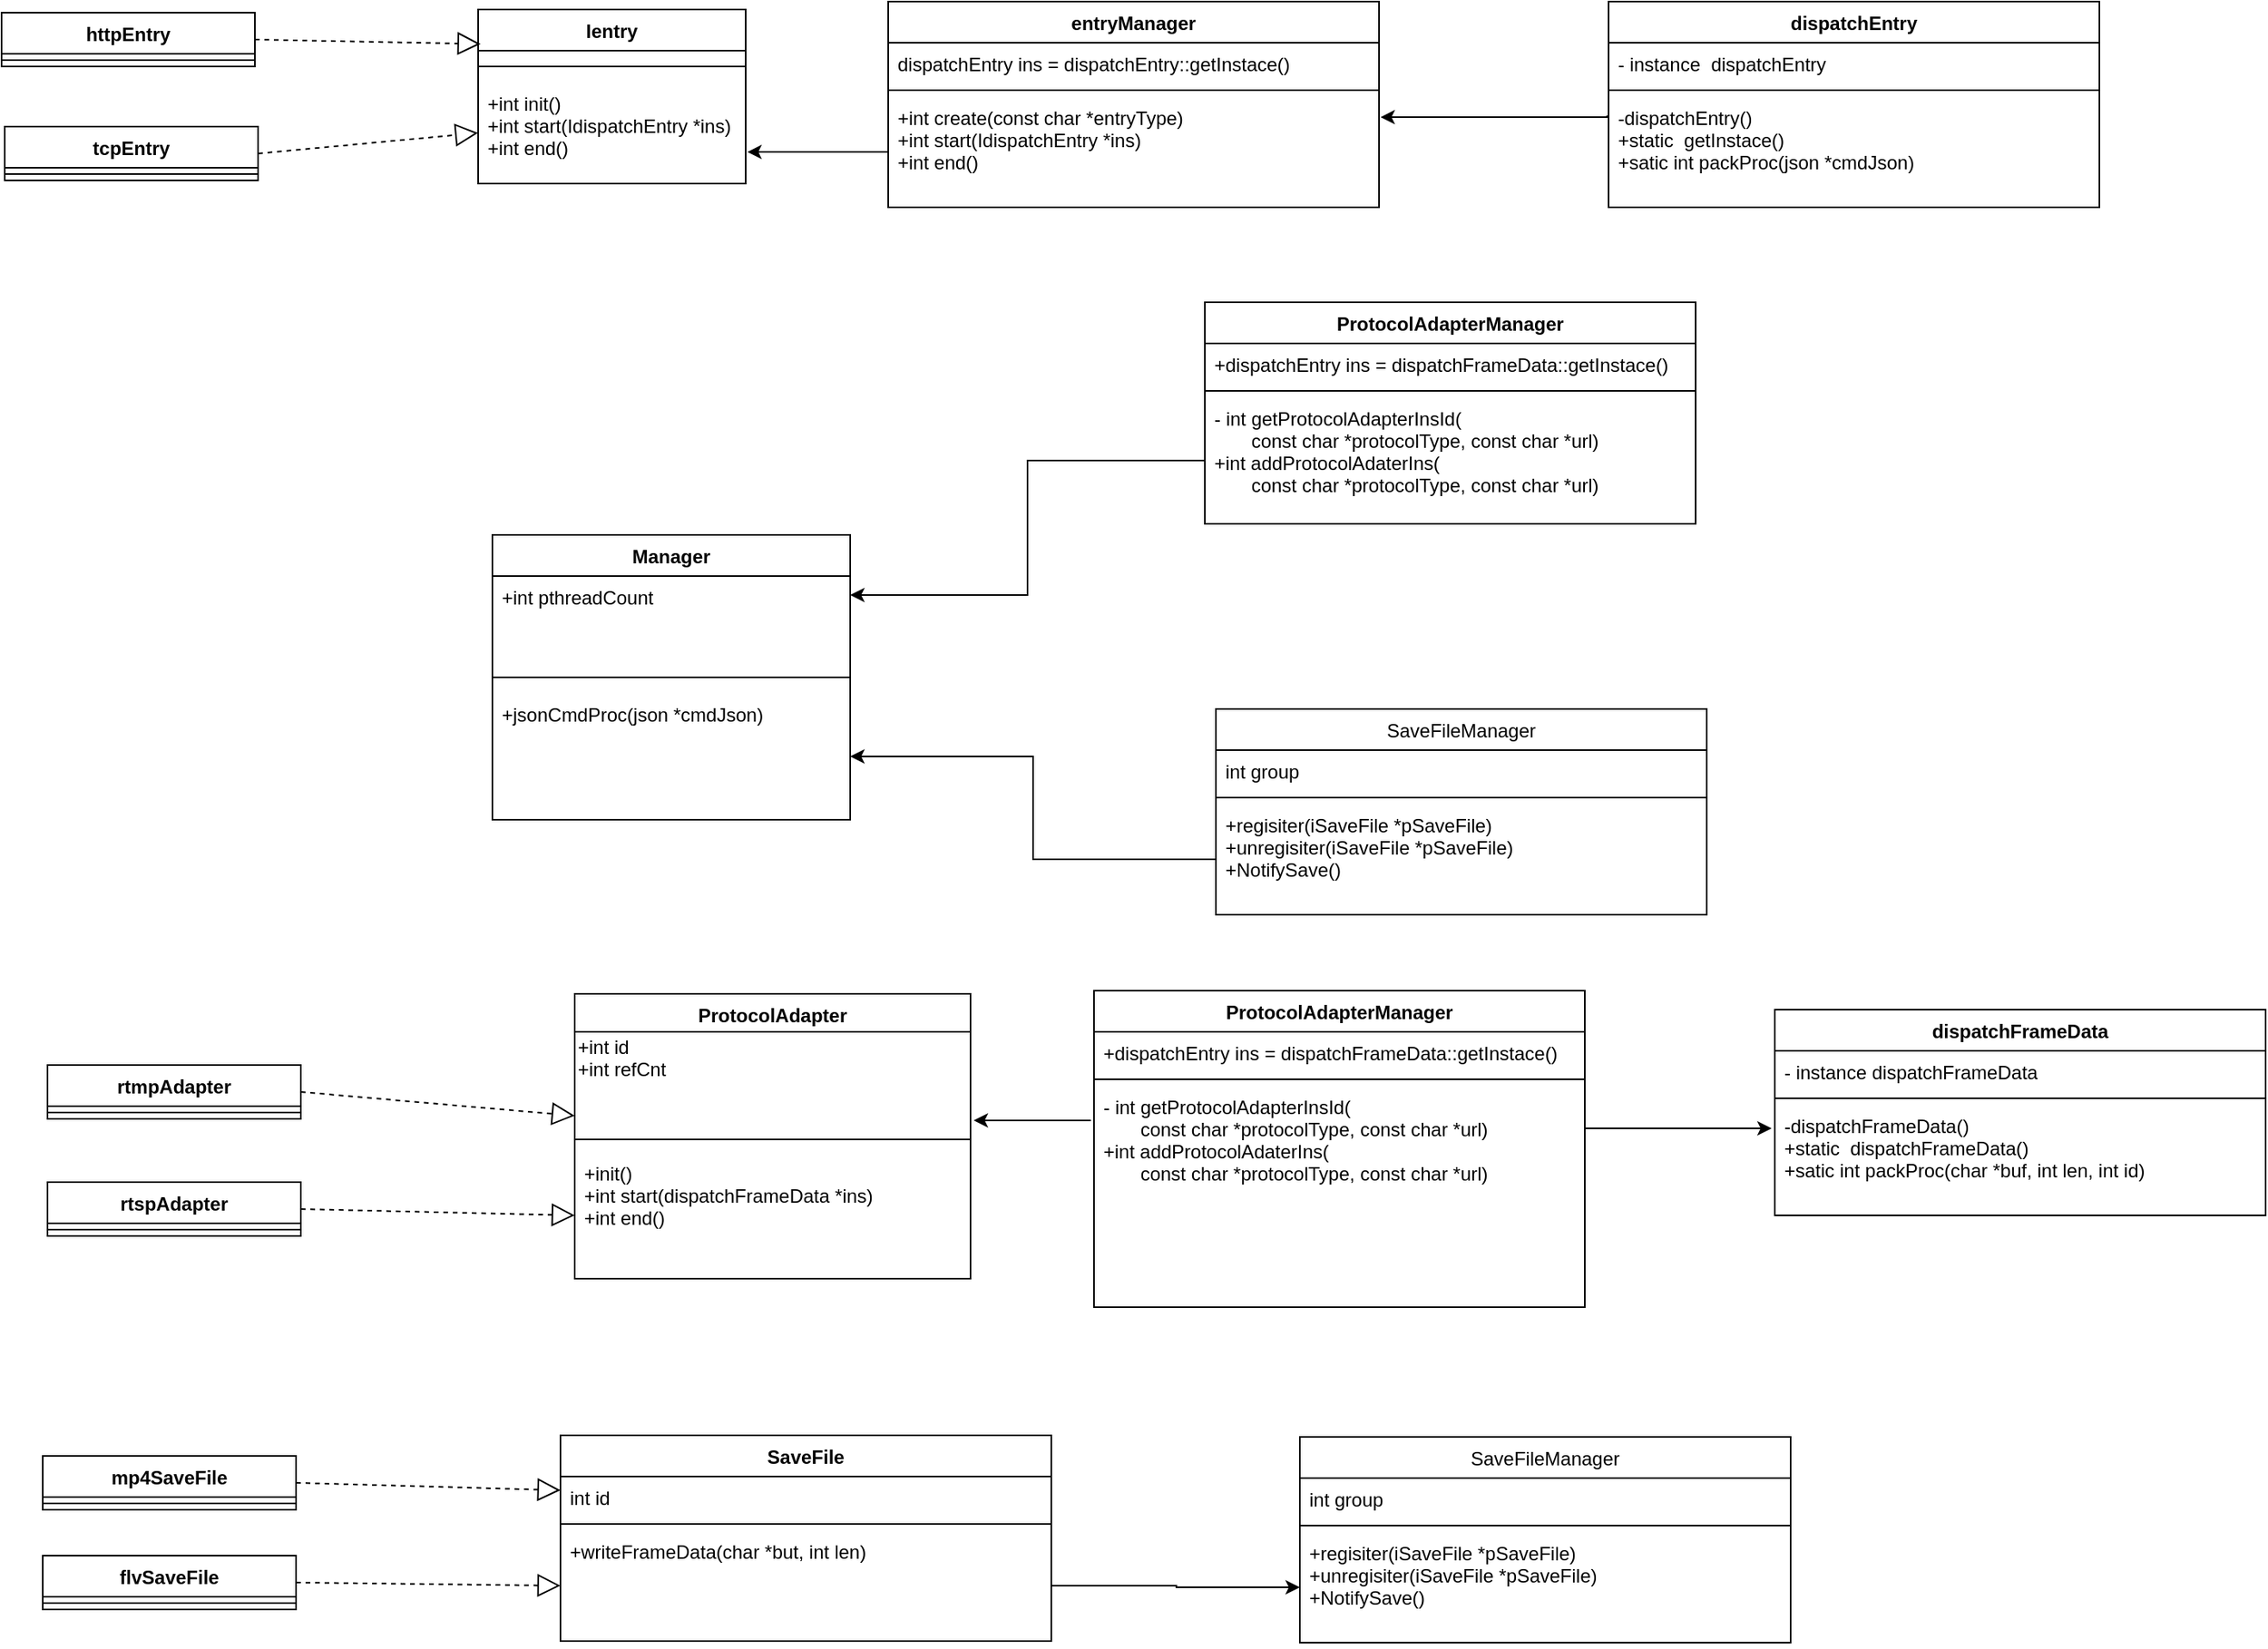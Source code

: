 <mxfile type="github" version="10.6.5"><diagram id="z9mPAAteEUhThnTqNwNB" name="ÃÂÃÂ§ÃÂÃÂ¬ÃÂÃÂ¬ 1 ÃÂÃÂ©ÃÂÃÂ¡ÃÂÃÂµ"><mxGraphModel grid="1" shadow="0" math="0" pageHeight="1169" pageWidth="827" pageScale="1" page="1" fold="1" arrows="1" connect="1" tooltips="1" guides="1" gridSize="10" dy="745" dx="1634"><root><mxCell id="0" /><mxCell id="1" parent="0" /><mxCell id="UEfZ8wBBxdb6GRik4k6D-34" style="swimlane;fontStyle=1;align=center;verticalAlign=top;childLayout=stackLayout;horizontal=1;startSize=24;horizontalStack=0;resizeParent=1;resizeParentMax=0;resizeLast=0;collapsible=1;marginBottom=0;" value="ProtocolAdapter&#10;" parent="1" vertex="1"><mxGeometry height="180" width="250" as="geometry" y="660" x="422" /></mxCell><mxCell id="clJC5E_MbhXfqj5_-sqf-13" style="text;html=1;resizable=0;points=[];autosize=1;align=left;verticalAlign=top;spacingTop=-4;" value="+int id&lt;br&gt;+int refCnt&lt;table&gt;&lt;tbody&gt;&lt;tr&gt;&lt;td&gt;&lt;br&gt;&lt;/td&gt;&lt;/tr&gt;&lt;/tbody&gt;&lt;/table&gt;&lt;br&gt;" parent="UEfZ8wBBxdb6GRik4k6D-34" vertex="1"><mxGeometry height="60" width="250" as="geometry" y="24" /></mxCell><mxCell id="UEfZ8wBBxdb6GRik4k6D-36" style="line;strokeWidth=1;fillColor=none;align=left;verticalAlign=middle;spacingTop=-1;spacingLeft=3;spacingRight=3;rotatable=0;labelPosition=right;points=[];portConstraint=eastwest;" value="" parent="UEfZ8wBBxdb6GRik4k6D-34" vertex="1"><mxGeometry height="16" width="250" as="geometry" y="84" /></mxCell><mxCell id="UEfZ8wBBxdb6GRik4k6D-37" style="text;strokeColor=none;fillColor=none;align=left;verticalAlign=top;spacingLeft=4;spacingRight=4;overflow=hidden;rotatable=0;points=[[0,0.5],[1,0.5]];portConstraint=eastwest;" value="+init()&#10;+int start(dispatchFrameData *ins)&#10;+int end()" parent="UEfZ8wBBxdb6GRik4k6D-34" vertex="1"><mxGeometry height="80" width="250" as="geometry" y="100" /></mxCell><mxCell id="UEfZ8wBBxdb6GRik4k6D-47" style="endArrow=block;dashed=1;endFill=0;endSize=12;html=1;exitX=1;exitY=0.5;exitDx=0;exitDy=0;entryX=0;entryY=0.5;entryDx=0;entryDy=0;" value="" parent="1" source="jZycAOeJuzSIiyM-q68W-5" edge="1" target="UEfZ8wBBxdb6GRik4k6D-37"><mxGeometry width="160" as="geometry" relative="1"><mxPoint as="sourcePoint" y="999" x="543" /><mxPoint as="targetPoint" y="859" x="439" /></mxGeometry></mxCell><mxCell id="jZycAOeJuzSIiyM-q68W-1" style="swimlane;fontStyle=1;align=center;verticalAlign=top;childLayout=stackLayout;horizontal=1;startSize=26;horizontalStack=0;resizeParent=1;resizeParentMax=0;resizeLast=0;collapsible=1;marginBottom=0;" value="rtmpAdapter&#10;" parent="1" vertex="1"><mxGeometry height="34" width="160" as="geometry" y="705" x="89" /></mxCell><mxCell id="jZycAOeJuzSIiyM-q68W-3" style="line;strokeWidth=1;fillColor=none;align=left;verticalAlign=middle;spacingTop=-1;spacingLeft=3;spacingRight=3;rotatable=0;labelPosition=right;points=[];portConstraint=eastwest;" value="" parent="jZycAOeJuzSIiyM-q68W-1" vertex="1"><mxGeometry height="8" width="160" as="geometry" y="26" /></mxCell><mxCell id="jZycAOeJuzSIiyM-q68W-5" style="swimlane;fontStyle=1;align=center;verticalAlign=top;childLayout=stackLayout;horizontal=1;startSize=26;horizontalStack=0;resizeParent=1;resizeParentMax=0;resizeLast=0;collapsible=1;marginBottom=0;" value="rtspAdapter&#10;" parent="1" vertex="1"><mxGeometry height="34" width="160" as="geometry" y="779" x="89" /></mxCell><mxCell id="jZycAOeJuzSIiyM-q68W-6" style="line;strokeWidth=1;fillColor=none;align=left;verticalAlign=middle;spacingTop=-1;spacingLeft=3;spacingRight=3;rotatable=0;labelPosition=right;points=[];portConstraint=eastwest;" value="" parent="jZycAOeJuzSIiyM-q68W-5" vertex="1"><mxGeometry height="8" width="160" as="geometry" y="26" /></mxCell><mxCell id="jZycAOeJuzSIiyM-q68W-7" style="endArrow=block;dashed=1;endFill=0;endSize=12;html=1;exitX=1;exitY=0.5;exitDx=0;exitDy=0;entryX=0;entryY=0.5;entryDx=0;entryDy=0;" value="" parent="1" source="jZycAOeJuzSIiyM-q68W-1" edge="1"><mxGeometry width="160" as="geometry" relative="1"><mxPoint as="sourcePoint" y="703.5" x="239" /><mxPoint as="targetPoint" y="737.034" x="421.966" /></mxGeometry></mxCell><mxCell id="jZycAOeJuzSIiyM-q68W-54" style="endArrow=block;dashed=1;endFill=0;endSize=12;html=1;exitX=1;exitY=0.5;exitDx=0;exitDy=0;entryX=0;entryY=0.5;entryDx=0;entryDy=0;" value="" parent="1" source="jZycAOeJuzSIiyM-q68W-57" edge="1" target="RFbePeW2nuMUF1lps9Fq-32"><mxGeometry width="160" as="geometry" relative="1"><mxPoint as="sourcePoint" y="1274" x="425" /><mxPoint as="targetPoint" y="1023" x="311" /></mxGeometry></mxCell><mxCell id="jZycAOeJuzSIiyM-q68W-55" style="swimlane;fontStyle=1;align=center;verticalAlign=top;childLayout=stackLayout;horizontal=1;startSize=26;horizontalStack=0;resizeParent=1;resizeParentMax=0;resizeLast=0;collapsible=1;marginBottom=0;" value="mp4SaveFile&#10;" parent="1" vertex="1"><mxGeometry height="34" width="160" as="geometry" y="952" x="86" /></mxCell><mxCell id="jZycAOeJuzSIiyM-q68W-56" style="line;strokeWidth=1;fillColor=none;align=left;verticalAlign=middle;spacingTop=-1;spacingLeft=3;spacingRight=3;rotatable=0;labelPosition=right;points=[];portConstraint=eastwest;" value="" parent="jZycAOeJuzSIiyM-q68W-55" vertex="1"><mxGeometry height="8" width="160" as="geometry" y="26" /></mxCell><mxCell id="jZycAOeJuzSIiyM-q68W-57" style="swimlane;fontStyle=1;align=center;verticalAlign=top;childLayout=stackLayout;horizontal=1;startSize=26;horizontalStack=0;resizeParent=1;resizeParentMax=0;resizeLast=0;collapsible=1;marginBottom=0;" value="flvSaveFile" parent="1" vertex="1"><mxGeometry height="34" width="160" as="geometry" y="1015" x="86" /></mxCell><mxCell id="jZycAOeJuzSIiyM-q68W-58" style="line;strokeWidth=1;fillColor=none;align=left;verticalAlign=middle;spacingTop=-1;spacingLeft=3;spacingRight=3;rotatable=0;labelPosition=right;points=[];portConstraint=eastwest;" value="" parent="jZycAOeJuzSIiyM-q68W-57" vertex="1"><mxGeometry height="8" width="160" as="geometry" y="26" /></mxCell><mxCell id="jZycAOeJuzSIiyM-q68W-59" style="endArrow=block;dashed=1;endFill=0;endSize=12;html=1;exitX=1;exitY=0.5;exitDx=0;exitDy=0;" value="" parent="1" source="jZycAOeJuzSIiyM-q68W-55" edge="1" target="RFbePeW2nuMUF1lps9Fq-30"><mxGeometry width="160" as="geometry" relative="1"><mxPoint as="sourcePoint" y="978.5" x="121" /><mxPoint as="targetPoint" y="1005" x="311" /></mxGeometry></mxCell><mxCell id="jZycAOeJuzSIiyM-q68W-66" style="swimlane;fontStyle=1;align=center;verticalAlign=top;childLayout=stackLayout;horizontal=1;startSize=26;horizontalStack=0;resizeParent=1;resizeParentMax=0;resizeLast=0;collapsible=1;marginBottom=0;" value="Manager" parent="1" vertex="1"><mxGeometry height="180" width="226" as="geometry" y="370" x="370" /></mxCell><mxCell id="jZycAOeJuzSIiyM-q68W-67" style="text;strokeColor=none;fillColor=none;align=left;verticalAlign=top;spacingLeft=4;spacingRight=4;overflow=hidden;rotatable=0;points=[[0,0.5],[1,0.5]];portConstraint=eastwest;" value="+int pthreadCount&#10;&#10;&#10;" parent="jZycAOeJuzSIiyM-q68W-66" vertex="1"><mxGeometry height="54" width="226" as="geometry" y="26" /></mxCell><mxCell id="jZycAOeJuzSIiyM-q68W-68" style="line;strokeWidth=1;fillColor=none;align=left;verticalAlign=middle;spacingTop=-1;spacingLeft=3;spacingRight=3;rotatable=0;labelPosition=right;points=[];portConstraint=eastwest;" value="" parent="jZycAOeJuzSIiyM-q68W-66" vertex="1"><mxGeometry height="20" width="226" as="geometry" y="80" /></mxCell><mxCell id="jZycAOeJuzSIiyM-q68W-69" style="text;strokeColor=none;fillColor=none;align=left;verticalAlign=top;spacingLeft=4;spacingRight=4;overflow=hidden;rotatable=0;points=[[0,0.5],[1,0.5]];portConstraint=eastwest;" value="+jsonCmdProc(json *cmdJson)&#10;" parent="jZycAOeJuzSIiyM-q68W-66" vertex="1"><mxGeometry height="80" width="226" as="geometry" y="100" /></mxCell><mxCell id="jZycAOeJuzSIiyM-q68W-76" style="swimlane;fontStyle=1;align=center;verticalAlign=top;childLayout=stackLayout;horizontal=1;startSize=26;horizontalStack=0;resizeParent=1;resizeParentMax=0;resizeLast=0;collapsible=1;marginBottom=0;" value="Ientry" parent="1" vertex="1"><mxGeometry height="110" width="169" as="geometry" y="38" x="361" /></mxCell><mxCell id="jZycAOeJuzSIiyM-q68W-78" style="line;strokeWidth=1;fillColor=none;align=left;verticalAlign=middle;spacingTop=-1;spacingLeft=3;spacingRight=3;rotatable=0;labelPosition=right;points=[];portConstraint=eastwest;" value="" parent="jZycAOeJuzSIiyM-q68W-76" vertex="1"><mxGeometry height="20" width="169" as="geometry" y="26" /></mxCell><mxCell id="jZycAOeJuzSIiyM-q68W-79" style="text;strokeColor=none;fillColor=none;align=left;verticalAlign=top;spacingLeft=4;spacingRight=4;overflow=hidden;rotatable=0;points=[[0,0.5],[1,0.5]];portConstraint=eastwest;" value="+int init()&#10;+int start(IdispatchEntry *ins)&#10;+int end()&#10;" parent="jZycAOeJuzSIiyM-q68W-76" vertex="1"><mxGeometry height="64" width="169" as="geometry" y="46" /></mxCell><mxCell id="jZycAOeJuzSIiyM-q68W-80" style="swimlane;fontStyle=1;align=center;verticalAlign=top;childLayout=stackLayout;horizontal=1;startSize=26;horizontalStack=0;resizeParent=1;resizeParentMax=0;resizeLast=0;collapsible=1;marginBottom=0;" value="httpEntry&#10;" parent="1" vertex="1"><mxGeometry height="34" width="160" as="geometry" y="40" x="60" /></mxCell><mxCell id="jZycAOeJuzSIiyM-q68W-81" style="line;strokeWidth=1;fillColor=none;align=left;verticalAlign=middle;spacingTop=-1;spacingLeft=3;spacingRight=3;rotatable=0;labelPosition=right;points=[];portConstraint=eastwest;" value="" parent="jZycAOeJuzSIiyM-q68W-80" vertex="1"><mxGeometry height="8" width="160" as="geometry" y="26" /></mxCell><mxCell id="jZycAOeJuzSIiyM-q68W-82" style="endArrow=block;dashed=1;endFill=0;endSize=12;html=1;exitX=1;exitY=0.5;exitDx=0;exitDy=0;entryX=0.009;entryY=0.198;entryDx=0;entryDy=0;entryPerimeter=0;" value="" parent="1" source="jZycAOeJuzSIiyM-q68W-80" edge="1" target="jZycAOeJuzSIiyM-q68W-76"><mxGeometry width="160" as="geometry" relative="1"><mxPoint as="sourcePoint" y="502" x="198" /><mxPoint as="targetPoint" y="80" x="381" /></mxGeometry></mxCell><mxCell id="jZycAOeJuzSIiyM-q68W-85" style="swimlane;fontStyle=1;align=center;verticalAlign=top;childLayout=stackLayout;horizontal=1;startSize=26;horizontalStack=0;resizeParent=1;resizeParentMax=0;resizeLast=0;collapsible=1;marginBottom=0;" value="tcpEntry&#10;" parent="1" vertex="1"><mxGeometry height="34" width="160" as="geometry" y="112" x="62" /></mxCell><mxCell id="jZycAOeJuzSIiyM-q68W-86" style="line;strokeWidth=1;fillColor=none;align=left;verticalAlign=middle;spacingTop=-1;spacingLeft=3;spacingRight=3;rotatable=0;labelPosition=right;points=[];portConstraint=eastwest;" value="" parent="jZycAOeJuzSIiyM-q68W-85" vertex="1"><mxGeometry height="8" width="160" as="geometry" y="26" /></mxCell><mxCell id="jZycAOeJuzSIiyM-q68W-88" style="endArrow=block;dashed=1;endFill=0;endSize=12;html=1;exitX=1;exitY=0.5;exitDx=0;exitDy=0;entryX=0;entryY=0.5;entryDx=0;entryDy=0;" value="" parent="1" source="jZycAOeJuzSIiyM-q68W-85" edge="1" target="jZycAOeJuzSIiyM-q68W-79"><mxGeometry width="160" as="geometry" relative="1"><mxPoint as="sourcePoint" y="160.172" x="220.034" /><mxPoint as="targetPoint" y="180.172" x="371.759" /></mxGeometry></mxCell><mxCell id="clJC5E_MbhXfqj5_-sqf-4" style="edgeStyle=orthogonalEdgeStyle;rounded=0;orthogonalLoop=1;jettySize=auto;html=1;entryX=1.006;entryY=0.688;entryDx=0;entryDy=0;entryPerimeter=0;" parent="1" source="RFbePeW2nuMUF1lps9Fq-9" edge="1" target="jZycAOeJuzSIiyM-q68W-79"><mxGeometry as="geometry" relative="1"><mxPoint as="sourcePoint" y="100" x="617" /><mxPoint as="targetPoint" y="100" x="530" /><Array as="points" /></mxGeometry></mxCell><mxCell id="clJC5E_MbhXfqj5_-sqf-20" style="swimlane;fontStyle=1;align=center;verticalAlign=top;childLayout=stackLayout;horizontal=1;startSize=26;horizontalStack=0;resizeParent=1;resizeParentMax=0;resizeLast=0;collapsible=1;marginBottom=0;" value="ProtocolAdapterManager&#10;" parent="1" vertex="1"><mxGeometry height="200" width="310" as="geometry" y="658" x="750" /></mxCell><mxCell id="clJC5E_MbhXfqj5_-sqf-21" style="text;strokeColor=none;fillColor=none;align=left;verticalAlign=top;spacingLeft=4;spacingRight=4;overflow=hidden;rotatable=0;points=[[0,0.5],[1,0.5]];portConstraint=eastwest;" value="+dispatchEntry ins = dispatchFrameData::getInstace()" parent="clJC5E_MbhXfqj5_-sqf-20" vertex="1"><mxGeometry height="26" width="310" as="geometry" y="26" /></mxCell><mxCell id="clJC5E_MbhXfqj5_-sqf-22" style="line;strokeWidth=1;fillColor=none;align=left;verticalAlign=middle;spacingTop=-1;spacingLeft=3;spacingRight=3;rotatable=0;labelPosition=right;points=[];portConstraint=eastwest;" value="" parent="clJC5E_MbhXfqj5_-sqf-20" vertex="1"><mxGeometry height="8" width="310" as="geometry" y="52" /></mxCell><mxCell id="clJC5E_MbhXfqj5_-sqf-23" style="text;strokeColor=none;fillColor=none;align=left;verticalAlign=top;spacingLeft=4;spacingRight=4;overflow=hidden;rotatable=0;points=[[0,0.5],[1,0.5]];portConstraint=eastwest;" value="- int getProtocolAdapterInsId(&#10;       const char *protocolType, const char *url)&#10;+int addProtocolAdaterIns(&#10;       const char *protocolType, const char *url)&#10;" parent="clJC5E_MbhXfqj5_-sqf-20" vertex="1"><mxGeometry height="140" width="310" as="geometry" y="60" /></mxCell><mxCell id="clJC5E_MbhXfqj5_-sqf-24" style="edgeStyle=orthogonalEdgeStyle;rounded=0;orthogonalLoop=1;jettySize=auto;html=1;" parent="1" edge="1"><mxGeometry as="geometry" relative="1"><mxPoint as="sourcePoint" y="740" x="748" /><mxPoint as="targetPoint" y="740" x="674" /><Array as="points"><mxPoint y="740" x="748" /></Array></mxGeometry></mxCell><mxCell id="RFbePeW2nuMUF1lps9Fq-1" style="swimlane;fontStyle=1;align=center;verticalAlign=top;childLayout=stackLayout;horizontal=1;startSize=26;horizontalStack=0;resizeParent=1;resizeParentMax=0;resizeLast=0;collapsible=1;marginBottom=0;" value="dispatchEntry" parent="1" vertex="1"><mxGeometry height="130" width="310" as="geometry" y="33" x="1075" /></mxCell><mxCell id="RFbePeW2nuMUF1lps9Fq-2" style="text;strokeColor=none;fillColor=none;align=left;verticalAlign=top;spacingLeft=4;spacingRight=4;overflow=hidden;rotatable=0;points=[[0,0.5],[1,0.5]];portConstraint=eastwest;" value="- instance  dispatchEntry" parent="RFbePeW2nuMUF1lps9Fq-1" vertex="1"><mxGeometry height="26" width="310" as="geometry" y="26" /></mxCell><mxCell id="RFbePeW2nuMUF1lps9Fq-3" style="line;strokeWidth=1;fillColor=none;align=left;verticalAlign=middle;spacingTop=-1;spacingLeft=3;spacingRight=3;rotatable=0;labelPosition=right;points=[];portConstraint=eastwest;" value="" parent="RFbePeW2nuMUF1lps9Fq-1" vertex="1"><mxGeometry height="8" width="310" as="geometry" y="52" /></mxCell><mxCell id="RFbePeW2nuMUF1lps9Fq-4" style="text;strokeColor=none;fillColor=none;align=left;verticalAlign=top;spacingLeft=4;spacingRight=4;overflow=hidden;rotatable=0;points=[[0,0.5],[1,0.5]];portConstraint=eastwest;" value="-dispatchEntry()&#10;+static  getInstace()&#10;+satic int packProc(json *cmdJson)&#10;&#10;&#10;" parent="RFbePeW2nuMUF1lps9Fq-1" vertex="1"><mxGeometry height="70" width="310" as="geometry" y="60" /></mxCell><mxCell id="RFbePeW2nuMUF1lps9Fq-6" style="swimlane;fontStyle=1;align=center;verticalAlign=top;childLayout=stackLayout;horizontal=1;startSize=26;horizontalStack=0;resizeParent=1;resizeParentMax=0;resizeLast=0;collapsible=1;marginBottom=0;" value="entryManager" parent="1" vertex="1"><mxGeometry height="130" width="310" as="geometry" y="33" x="620" /></mxCell><mxCell id="RFbePeW2nuMUF1lps9Fq-7" style="text;strokeColor=none;fillColor=none;align=left;verticalAlign=top;spacingLeft=4;spacingRight=4;overflow=hidden;rotatable=0;points=[[0,0.5],[1,0.5]];portConstraint=eastwest;" value="dispatchEntry ins = dispatchEntry::getInstace()" parent="RFbePeW2nuMUF1lps9Fq-6" vertex="1"><mxGeometry height="26" width="310" as="geometry" y="26" /></mxCell><mxCell id="RFbePeW2nuMUF1lps9Fq-8" style="line;strokeWidth=1;fillColor=none;align=left;verticalAlign=middle;spacingTop=-1;spacingLeft=3;spacingRight=3;rotatable=0;labelPosition=right;points=[];portConstraint=eastwest;" value="" parent="RFbePeW2nuMUF1lps9Fq-6" vertex="1"><mxGeometry height="8" width="310" as="geometry" y="52" /></mxCell><mxCell id="RFbePeW2nuMUF1lps9Fq-9" style="text;strokeColor=none;fillColor=none;align=left;verticalAlign=top;spacingLeft=4;spacingRight=4;overflow=hidden;rotatable=0;points=[[0,0.5],[1,0.5]];portConstraint=eastwest;" value="+int create(const char *entryType)&#10;+int start(IdispatchEntry *ins)&#10;+int end()&#10;&#10;&#10;" parent="RFbePeW2nuMUF1lps9Fq-6" vertex="1"><mxGeometry height="70" width="310" as="geometry" y="60" /></mxCell><mxCell id="RFbePeW2nuMUF1lps9Fq-10" style="edgeStyle=orthogonalEdgeStyle;rounded=0;orthogonalLoop=1;jettySize=auto;html=1;entryX=1.003;entryY=0.186;entryDx=0;entryDy=0;entryPerimeter=0;exitX=-0.003;exitY=0.171;exitDx=0;exitDy=0;exitPerimeter=0;" parent="1" source="RFbePeW2nuMUF1lps9Fq-4" edge="1" target="RFbePeW2nuMUF1lps9Fq-9"><mxGeometry as="geometry" relative="1"><mxPoint as="sourcePoint" y="138" x="630" /><mxPoint as="targetPoint" y="138" x="541" /><Array as="points"><mxPoint y="106" x="1074" /></Array></mxGeometry></mxCell><mxCell id="RFbePeW2nuMUF1lps9Fq-11" style="swimlane;fontStyle=1;align=center;verticalAlign=top;childLayout=stackLayout;horizontal=1;startSize=26;horizontalStack=0;resizeParent=1;resizeParentMax=0;resizeLast=0;collapsible=1;marginBottom=0;" value="dispatchFrameData" parent="1" vertex="1"><mxGeometry height="130" width="310" as="geometry" y="670" x="1180" /></mxCell><mxCell id="RFbePeW2nuMUF1lps9Fq-12" style="text;strokeColor=none;fillColor=none;align=left;verticalAlign=top;spacingLeft=4;spacingRight=4;overflow=hidden;rotatable=0;points=[[0,0.5],[1,0.5]];portConstraint=eastwest;" value="- instance dispatchFrameData" parent="RFbePeW2nuMUF1lps9Fq-11" vertex="1"><mxGeometry height="26" width="310" as="geometry" y="26" /></mxCell><mxCell id="RFbePeW2nuMUF1lps9Fq-13" style="line;strokeWidth=1;fillColor=none;align=left;verticalAlign=middle;spacingTop=-1;spacingLeft=3;spacingRight=3;rotatable=0;labelPosition=right;points=[];portConstraint=eastwest;" value="" parent="RFbePeW2nuMUF1lps9Fq-11" vertex="1"><mxGeometry height="8" width="310" as="geometry" y="52" /></mxCell><mxCell id="RFbePeW2nuMUF1lps9Fq-14" style="text;strokeColor=none;fillColor=none;align=left;verticalAlign=top;spacingLeft=4;spacingRight=4;overflow=hidden;rotatable=0;points=[[0,0.5],[1,0.5]];portConstraint=eastwest;" value="-dispatchFrameData()&#10;+static  dispatchFrameData()&#10;+satic int packProc(char *buf, int len, int id)&#10;&#10;&#10;" parent="RFbePeW2nuMUF1lps9Fq-11" vertex="1"><mxGeometry height="70" width="310" as="geometry" y="60" /></mxCell><mxCell id="RFbePeW2nuMUF1lps9Fq-15" style="edgeStyle=orthogonalEdgeStyle;rounded=0;orthogonalLoop=1;jettySize=auto;html=1;" parent="1" source="clJC5E_MbhXfqj5_-sqf-23" edge="1"><mxGeometry as="geometry" relative="1"><mxPoint as="sourcePoint" y="744" x="759" /><mxPoint as="targetPoint" y="745" x="1178" /><Array as="points"><mxPoint y="745" x="1178" /></Array></mxGeometry></mxCell><mxCell id="RFbePeW2nuMUF1lps9Fq-22" style="edgeStyle=orthogonalEdgeStyle;rounded=0;orthogonalLoop=1;jettySize=auto;html=1;entryX=1;entryY=0.222;entryDx=0;entryDy=0;entryPerimeter=0;" parent="1" source="RFbePeW2nuMUF1lps9Fq-19" edge="1" target="jZycAOeJuzSIiyM-q68W-67"><mxGeometry as="geometry" relative="1" /></mxCell><mxCell id="RFbePeW2nuMUF1lps9Fq-16" style="swimlane;fontStyle=1;align=center;verticalAlign=top;childLayout=stackLayout;horizontal=1;startSize=26;horizontalStack=0;resizeParent=1;resizeParentMax=0;resizeLast=0;collapsible=1;marginBottom=0;" value="ProtocolAdapterManager&#10;" parent="1" vertex="1"><mxGeometry height="140" width="310" as="geometry" y="223" x="820" /></mxCell><mxCell id="RFbePeW2nuMUF1lps9Fq-17" style="text;strokeColor=none;fillColor=none;align=left;verticalAlign=top;spacingLeft=4;spacingRight=4;overflow=hidden;rotatable=0;points=[[0,0.5],[1,0.5]];portConstraint=eastwest;" value="+dispatchEntry ins = dispatchFrameData::getInstace()" parent="RFbePeW2nuMUF1lps9Fq-16" vertex="1"><mxGeometry height="26" width="310" as="geometry" y="26" /></mxCell><mxCell id="RFbePeW2nuMUF1lps9Fq-18" style="line;strokeWidth=1;fillColor=none;align=left;verticalAlign=middle;spacingTop=-1;spacingLeft=3;spacingRight=3;rotatable=0;labelPosition=right;points=[];portConstraint=eastwest;" value="" parent="RFbePeW2nuMUF1lps9Fq-16" vertex="1"><mxGeometry height="8" width="310" as="geometry" y="52" /></mxCell><mxCell id="RFbePeW2nuMUF1lps9Fq-19" style="text;strokeColor=none;fillColor=none;align=left;verticalAlign=top;spacingLeft=4;spacingRight=4;overflow=hidden;rotatable=0;points=[[0,0.5],[1,0.5]];portConstraint=eastwest;" value="- int getProtocolAdapterInsId(&#10;       const char *protocolType, const char *url)&#10;+int addProtocolAdaterIns(&#10;       const char *protocolType, const char *url)&#10;" parent="RFbePeW2nuMUF1lps9Fq-16" vertex="1"><mxGeometry height="80" width="310" as="geometry" y="60" /></mxCell><mxCell id="RFbePeW2nuMUF1lps9Fq-24" style="swimlane;fontStyle=0;align=center;verticalAlign=top;childLayout=stackLayout;horizontal=1;startSize=26;horizontalStack=0;resizeParent=1;resizeParentMax=0;resizeLast=0;collapsible=1;marginBottom=0;" value="SaveFileManager&#10;" parent="1" vertex="1"><mxGeometry height="130" width="310" as="geometry" y="940" x="880" /></mxCell><mxCell id="RFbePeW2nuMUF1lps9Fq-25" style="text;strokeColor=none;fillColor=none;align=left;verticalAlign=top;spacingLeft=4;spacingRight=4;overflow=hidden;rotatable=0;points=[[0,0.5],[1,0.5]];portConstraint=eastwest;" value="int group&#10;" parent="RFbePeW2nuMUF1lps9Fq-24" vertex="1"><mxGeometry height="26" width="310" as="geometry" y="26" /></mxCell><mxCell id="RFbePeW2nuMUF1lps9Fq-26" style="line;strokeWidth=1;fillColor=none;align=left;verticalAlign=middle;spacingTop=-1;spacingLeft=3;spacingRight=3;rotatable=0;labelPosition=right;points=[];portConstraint=eastwest;" value="" parent="RFbePeW2nuMUF1lps9Fq-24" vertex="1"><mxGeometry height="8" width="310" as="geometry" y="52" /></mxCell><mxCell id="RFbePeW2nuMUF1lps9Fq-27" style="text;strokeColor=none;fillColor=none;align=left;verticalAlign=top;spacingLeft=4;spacingRight=4;overflow=hidden;rotatable=0;points=[[0,0.5],[1,0.5]];portConstraint=eastwest;" value="+regisiter(iSaveFile *pSaveFile)&#10;+unregisiter(iSaveFile *pSaveFile)&#10;+NotifySave()" parent="RFbePeW2nuMUF1lps9Fq-24" vertex="1"><mxGeometry height="70" width="310" as="geometry" y="60" /></mxCell><mxCell id="RFbePeW2nuMUF1lps9Fq-29" style="swimlane;fontStyle=1;align=center;verticalAlign=top;childLayout=stackLayout;horizontal=1;startSize=26;horizontalStack=0;resizeParent=1;resizeParentMax=0;resizeLast=0;collapsible=1;marginBottom=0;" value="SaveFile&#10;" parent="1" vertex="1"><mxGeometry height="130" width="310" as="geometry" y="939" x="413" /></mxCell><mxCell id="RFbePeW2nuMUF1lps9Fq-30" style="text;strokeColor=none;fillColor=none;align=left;verticalAlign=top;spacingLeft=4;spacingRight=4;overflow=hidden;rotatable=0;points=[[0,0.5],[1,0.5]];portConstraint=eastwest;" value="int id&#10;" parent="RFbePeW2nuMUF1lps9Fq-29" vertex="1"><mxGeometry height="26" width="310" as="geometry" y="26" /></mxCell><mxCell id="RFbePeW2nuMUF1lps9Fq-31" style="line;strokeWidth=1;fillColor=none;align=left;verticalAlign=middle;spacingTop=-1;spacingLeft=3;spacingRight=3;rotatable=0;labelPosition=right;points=[];portConstraint=eastwest;" value="" parent="RFbePeW2nuMUF1lps9Fq-29" vertex="1"><mxGeometry height="8" width="310" as="geometry" y="52" /></mxCell><mxCell id="RFbePeW2nuMUF1lps9Fq-32" style="text;strokeColor=none;fillColor=none;align=left;verticalAlign=top;spacingLeft=4;spacingRight=4;overflow=hidden;rotatable=0;points=[[0,0.5],[1,0.5]];portConstraint=eastwest;" value="+writeFrameData(char *but, int len)&#10;" parent="RFbePeW2nuMUF1lps9Fq-29" vertex="1"><mxGeometry height="70" width="310" as="geometry" y="60" /></mxCell><mxCell id="RFbePeW2nuMUF1lps9Fq-33" style="edgeStyle=orthogonalEdgeStyle;rounded=0;orthogonalLoop=1;jettySize=auto;html=1;exitX=1;exitY=0.5;exitDx=0;exitDy=0;entryX=0;entryY=0.5;entryDx=0;entryDy=0;" parent="1" source="RFbePeW2nuMUF1lps9Fq-32" edge="1" target="RFbePeW2nuMUF1lps9Fq-27"><mxGeometry as="geometry" relative="1"><Array as="points"><mxPoint y="1034" x="802" /><mxPoint y="1035" x="802" /></Array></mxGeometry></mxCell><mxCell id="RFbePeW2nuMUF1lps9Fq-34" style="swimlane;fontStyle=0;align=center;verticalAlign=top;childLayout=stackLayout;horizontal=1;startSize=26;horizontalStack=0;resizeParent=1;resizeParentMax=0;resizeLast=0;collapsible=1;marginBottom=0;" value="SaveFileManager&#10;" parent="1" vertex="1"><mxGeometry height="130" width="310" as="geometry" y="480" x="827" /></mxCell><mxCell id="RFbePeW2nuMUF1lps9Fq-35" style="text;strokeColor=none;fillColor=none;align=left;verticalAlign=top;spacingLeft=4;spacingRight=4;overflow=hidden;rotatable=0;points=[[0,0.5],[1,0.5]];portConstraint=eastwest;" value="int group&#10;" parent="RFbePeW2nuMUF1lps9Fq-34" vertex="1"><mxGeometry height="26" width="310" as="geometry" y="26" /></mxCell><mxCell id="RFbePeW2nuMUF1lps9Fq-36" style="line;strokeWidth=1;fillColor=none;align=left;verticalAlign=middle;spacingTop=-1;spacingLeft=3;spacingRight=3;rotatable=0;labelPosition=right;points=[];portConstraint=eastwest;" value="" parent="RFbePeW2nuMUF1lps9Fq-34" vertex="1"><mxGeometry height="8" width="310" as="geometry" y="52" /></mxCell><mxCell id="RFbePeW2nuMUF1lps9Fq-37" style="text;strokeColor=none;fillColor=none;align=left;verticalAlign=top;spacingLeft=4;spacingRight=4;overflow=hidden;rotatable=0;points=[[0,0.5],[1,0.5]];portConstraint=eastwest;" value="+regisiter(iSaveFile *pSaveFile)&#10;+unregisiter(iSaveFile *pSaveFile)&#10;+NotifySave()" parent="RFbePeW2nuMUF1lps9Fq-34" vertex="1"><mxGeometry height="70" width="310" as="geometry" y="60" /></mxCell><mxCell id="RFbePeW2nuMUF1lps9Fq-39" style="edgeStyle=orthogonalEdgeStyle;rounded=0;orthogonalLoop=1;jettySize=auto;html=1;exitX=0;exitY=0.5;exitDx=0;exitDy=0;entryX=1;entryY=0.5;entryDx=0;entryDy=0;" parent="1" source="RFbePeW2nuMUF1lps9Fq-37" edge="1" target="jZycAOeJuzSIiyM-q68W-69"><mxGeometry as="geometry" relative="1" /></mxCell></root></mxGraphModel></diagram></mxfile>